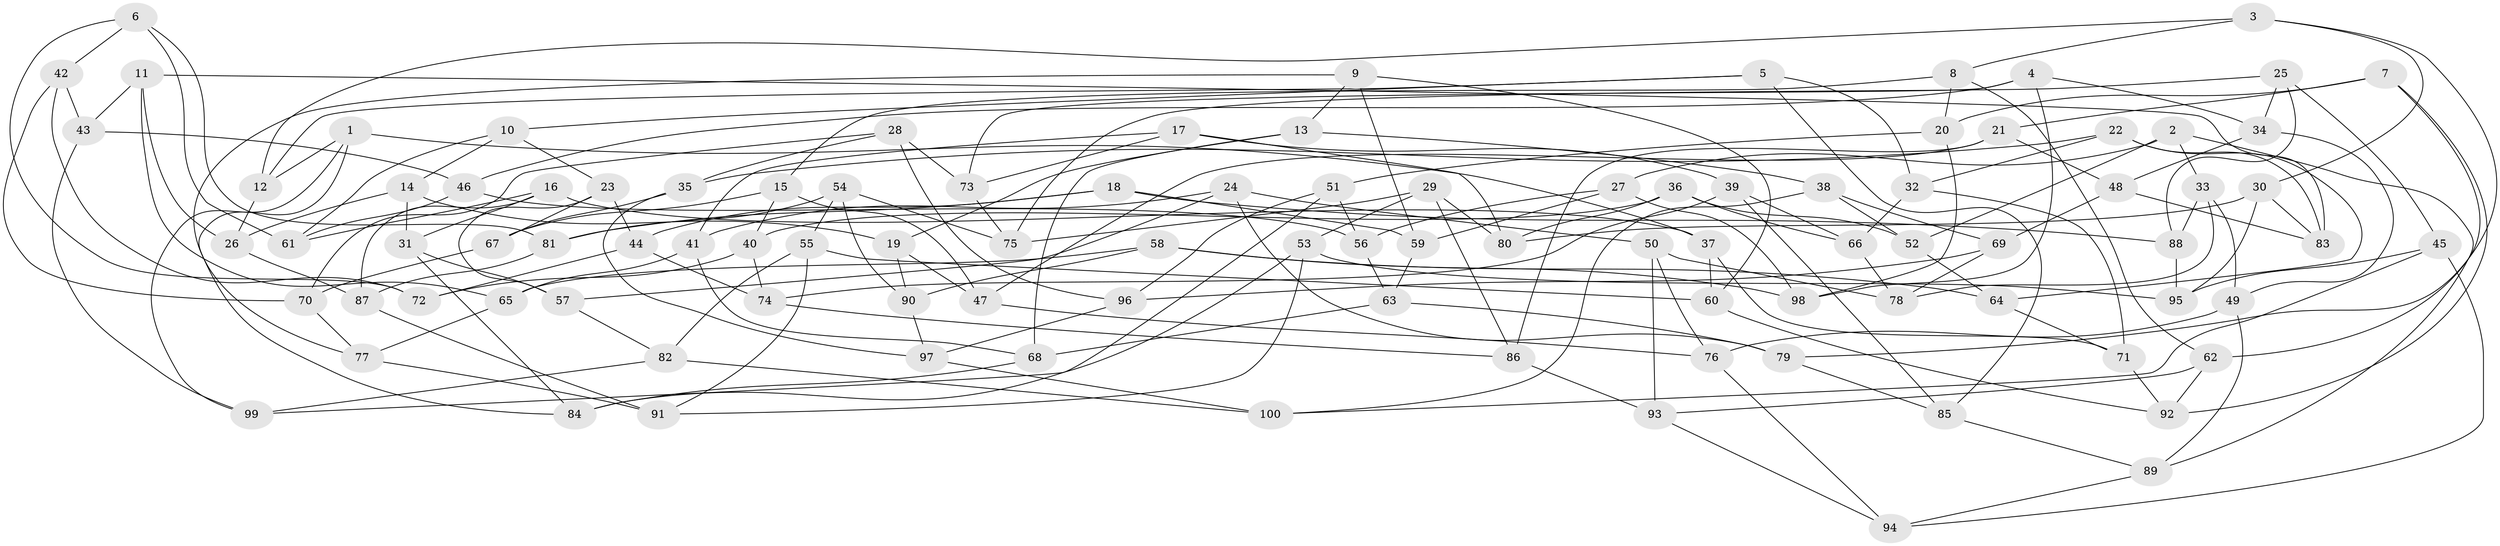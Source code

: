 // coarse degree distribution, {6: 0.5573770491803278, 5: 0.06557377049180328, 4: 0.3770491803278688}
// Generated by graph-tools (version 1.1) at 2025/52/02/27/25 19:52:31]
// undirected, 100 vertices, 200 edges
graph export_dot {
graph [start="1"]
  node [color=gray90,style=filled];
  1;
  2;
  3;
  4;
  5;
  6;
  7;
  8;
  9;
  10;
  11;
  12;
  13;
  14;
  15;
  16;
  17;
  18;
  19;
  20;
  21;
  22;
  23;
  24;
  25;
  26;
  27;
  28;
  29;
  30;
  31;
  32;
  33;
  34;
  35;
  36;
  37;
  38;
  39;
  40;
  41;
  42;
  43;
  44;
  45;
  46;
  47;
  48;
  49;
  50;
  51;
  52;
  53;
  54;
  55;
  56;
  57;
  58;
  59;
  60;
  61;
  62;
  63;
  64;
  65;
  66;
  67;
  68;
  69;
  70;
  71;
  72;
  73;
  74;
  75;
  76;
  77;
  78;
  79;
  80;
  81;
  82;
  83;
  84;
  85;
  86;
  87;
  88;
  89;
  90;
  91;
  92;
  93;
  94;
  95;
  96;
  97;
  98;
  99;
  100;
  1 -- 99;
  1 -- 12;
  1 -- 84;
  1 -- 37;
  2 -- 33;
  2 -- 52;
  2 -- 27;
  2 -- 89;
  3 -- 12;
  3 -- 79;
  3 -- 8;
  3 -- 30;
  4 -- 98;
  4 -- 46;
  4 -- 34;
  4 -- 73;
  5 -- 85;
  5 -- 10;
  5 -- 32;
  5 -- 12;
  6 -- 61;
  6 -- 72;
  6 -- 42;
  6 -- 81;
  7 -- 20;
  7 -- 92;
  7 -- 62;
  7 -- 21;
  8 -- 62;
  8 -- 20;
  8 -- 15;
  9 -- 60;
  9 -- 77;
  9 -- 13;
  9 -- 59;
  10 -- 61;
  10 -- 14;
  10 -- 23;
  11 -- 65;
  11 -- 83;
  11 -- 26;
  11 -- 43;
  12 -- 26;
  13 -- 38;
  13 -- 68;
  13 -- 19;
  14 -- 19;
  14 -- 31;
  14 -- 26;
  15 -- 40;
  15 -- 47;
  15 -- 67;
  16 -- 61;
  16 -- 31;
  16 -- 37;
  16 -- 87;
  17 -- 41;
  17 -- 39;
  17 -- 73;
  17 -- 80;
  18 -- 44;
  18 -- 59;
  18 -- 88;
  18 -- 81;
  19 -- 90;
  19 -- 47;
  20 -- 51;
  20 -- 98;
  21 -- 48;
  21 -- 47;
  21 -- 86;
  22 -- 32;
  22 -- 35;
  22 -- 83;
  22 -- 64;
  23 -- 44;
  23 -- 67;
  23 -- 57;
  24 -- 50;
  24 -- 79;
  24 -- 41;
  24 -- 57;
  25 -- 75;
  25 -- 88;
  25 -- 34;
  25 -- 45;
  26 -- 87;
  27 -- 59;
  27 -- 56;
  27 -- 98;
  28 -- 96;
  28 -- 73;
  28 -- 70;
  28 -- 35;
  29 -- 53;
  29 -- 80;
  29 -- 86;
  29 -- 75;
  30 -- 95;
  30 -- 83;
  30 -- 80;
  31 -- 57;
  31 -- 84;
  32 -- 66;
  32 -- 71;
  33 -- 49;
  33 -- 88;
  33 -- 78;
  34 -- 49;
  34 -- 48;
  35 -- 67;
  35 -- 97;
  36 -- 66;
  36 -- 40;
  36 -- 80;
  36 -- 52;
  37 -- 60;
  37 -- 71;
  38 -- 52;
  38 -- 69;
  38 -- 100;
  39 -- 74;
  39 -- 66;
  39 -- 85;
  40 -- 74;
  40 -- 72;
  41 -- 65;
  41 -- 68;
  42 -- 72;
  42 -- 43;
  42 -- 70;
  43 -- 99;
  43 -- 46;
  44 -- 72;
  44 -- 74;
  45 -- 100;
  45 -- 95;
  45 -- 94;
  46 -- 56;
  46 -- 61;
  47 -- 76;
  48 -- 83;
  48 -- 69;
  49 -- 76;
  49 -- 89;
  50 -- 76;
  50 -- 93;
  50 -- 78;
  51 -- 56;
  51 -- 84;
  51 -- 96;
  52 -- 64;
  53 -- 99;
  53 -- 95;
  53 -- 91;
  54 -- 90;
  54 -- 81;
  54 -- 55;
  54 -- 75;
  55 -- 82;
  55 -- 91;
  55 -- 60;
  56 -- 63;
  57 -- 82;
  58 -- 90;
  58 -- 65;
  58 -- 98;
  58 -- 64;
  59 -- 63;
  60 -- 92;
  62 -- 92;
  62 -- 93;
  63 -- 68;
  63 -- 79;
  64 -- 71;
  65 -- 77;
  66 -- 78;
  67 -- 70;
  68 -- 84;
  69 -- 96;
  69 -- 78;
  70 -- 77;
  71 -- 92;
  73 -- 75;
  74 -- 86;
  76 -- 94;
  77 -- 91;
  79 -- 85;
  81 -- 87;
  82 -- 100;
  82 -- 99;
  85 -- 89;
  86 -- 93;
  87 -- 91;
  88 -- 95;
  89 -- 94;
  90 -- 97;
  93 -- 94;
  96 -- 97;
  97 -- 100;
}
